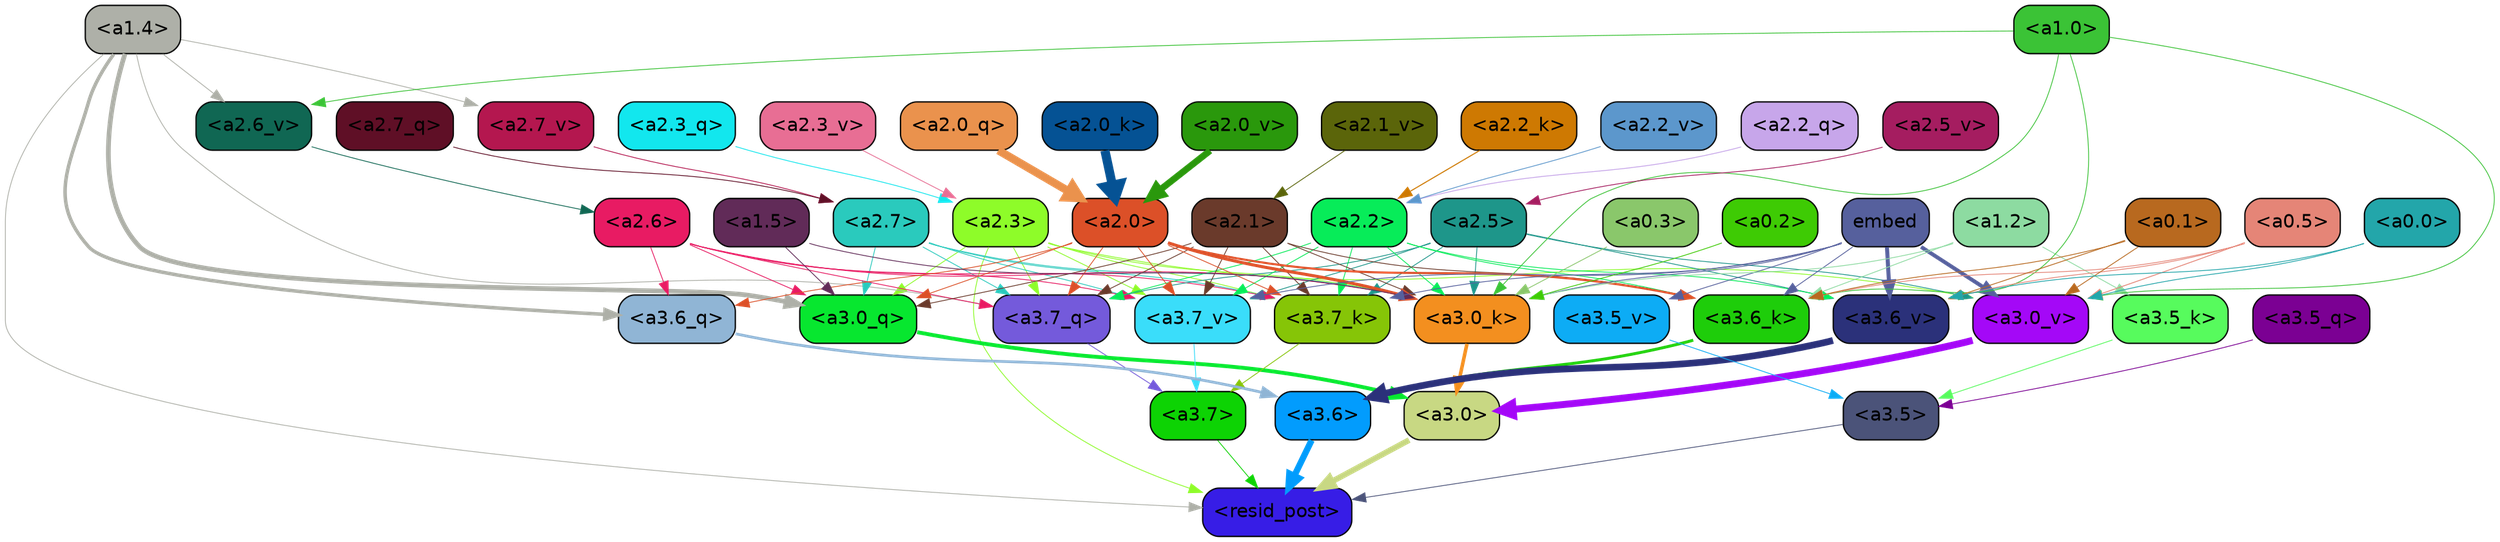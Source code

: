 strict digraph "" {
	graph [bgcolor=transparent,
		layout=dot,
		overlap=false,
		splines=true
	];
	"<a3.7>"	[color=black,
		fillcolor="#0dd304",
		fontname=Helvetica,
		shape=box,
		style="filled, rounded"];
	"<resid_post>"	[color=black,
		fillcolor="#371de6",
		fontname=Helvetica,
		shape=box,
		style="filled, rounded"];
	"<a3.7>" -> "<resid_post>"	[color="#0dd304",
		penwidth=0.6];
	"<a3.6>"	[color=black,
		fillcolor="#029cfd",
		fontname=Helvetica,
		shape=box,
		style="filled, rounded"];
	"<a3.6>" -> "<resid_post>"	[color="#029cfd",
		penwidth=4.6696330308914185];
	"<a3.5>"	[color=black,
		fillcolor="#4b5379",
		fontname=Helvetica,
		shape=box,
		style="filled, rounded"];
	"<a3.5>" -> "<resid_post>"	[color="#4b5379",
		penwidth=0.6];
	"<a3.0>"	[color=black,
		fillcolor="#c8d883",
		fontname=Helvetica,
		shape=box,
		style="filled, rounded"];
	"<a3.0>" -> "<resid_post>"	[color="#c8d883",
		penwidth=4.282557368278503];
	"<a2.3>"	[color=black,
		fillcolor="#8efc29",
		fontname=Helvetica,
		shape=box,
		style="filled, rounded"];
	"<a2.3>" -> "<resid_post>"	[color="#8efc29",
		penwidth=0.6];
	"<a3.7_q>"	[color=black,
		fillcolor="#745adb",
		fontname=Helvetica,
		shape=box,
		style="filled, rounded"];
	"<a2.3>" -> "<a3.7_q>"	[color="#8efc29",
		penwidth=0.6];
	"<a3.0_q>"	[color=black,
		fillcolor="#07e72f",
		fontname=Helvetica,
		shape=box,
		style="filled, rounded"];
	"<a2.3>" -> "<a3.0_q>"	[color="#8efc29",
		penwidth=0.6];
	"<a3.7_k>"	[color=black,
		fillcolor="#86c507",
		fontname=Helvetica,
		shape=box,
		style="filled, rounded"];
	"<a2.3>" -> "<a3.7_k>"	[color="#8efc29",
		penwidth=0.6];
	"<a3.0_k>"	[color=black,
		fillcolor="#f38f1f",
		fontname=Helvetica,
		shape=box,
		style="filled, rounded"];
	"<a2.3>" -> "<a3.0_k>"	[color="#8efc29",
		penwidth=0.6];
	"<a3.7_v>"	[color=black,
		fillcolor="#3addfa",
		fontname=Helvetica,
		shape=box,
		style="filled, rounded"];
	"<a2.3>" -> "<a3.7_v>"	[color="#8efc29",
		penwidth=0.6];
	"<a3.0_v>"	[color=black,
		fillcolor="#a408f7",
		fontname=Helvetica,
		shape=box,
		style="filled, rounded"];
	"<a2.3>" -> "<a3.0_v>"	[color="#8efc29",
		penwidth=0.6];
	"<a1.4>"	[color=black,
		fillcolor="#aeb0a8",
		fontname=Helvetica,
		shape=box,
		style="filled, rounded"];
	"<a1.4>" -> "<resid_post>"	[color="#aeb0a8",
		penwidth=0.6];
	"<a1.4>" -> "<a3.7_q>"	[color="#aeb0a8",
		penwidth=0.6];
	"<a3.6_q>"	[color=black,
		fillcolor="#90b5d5",
		fontname=Helvetica,
		shape=box,
		style="filled, rounded"];
	"<a1.4>" -> "<a3.6_q>"	[color="#aeb0a8",
		penwidth=2.6073555648326874];
	"<a1.4>" -> "<a3.0_q>"	[color="#aeb0a8",
		penwidth=3.4971605762839317];
	"<a2.7_v>"	[color=black,
		fillcolor="#b4174f",
		fontname=Helvetica,
		shape=box,
		style="filled, rounded"];
	"<a1.4>" -> "<a2.7_v>"	[color="#aeb0a8",
		penwidth=0.6];
	"<a2.6_v>"	[color=black,
		fillcolor="#106753",
		fontname=Helvetica,
		shape=box,
		style="filled, rounded"];
	"<a1.4>" -> "<a2.6_v>"	[color="#aeb0a8",
		penwidth=0.6];
	"<a3.7_q>" -> "<a3.7>"	[color="#745adb",
		penwidth=0.6];
	"<a3.6_q>" -> "<a3.6>"	[color="#90b5d5",
		penwidth=2.03758105635643];
	"<a3.5_q>"	[color=black,
		fillcolor="#7b0093",
		fontname=Helvetica,
		shape=box,
		style="filled, rounded"];
	"<a3.5_q>" -> "<a3.5>"	[color="#7b0093",
		penwidth=0.6];
	"<a3.0_q>" -> "<a3.0>"	[color="#07e72f",
		penwidth=2.8638100624084473];
	"<a3.7_k>" -> "<a3.7>"	[color="#86c507",
		penwidth=0.6];
	"<a3.6_k>"	[color=black,
		fillcolor="#1ecd0a",
		fontname=Helvetica,
		shape=box,
		style="filled, rounded"];
	"<a3.6_k>" -> "<a3.6>"	[color="#1ecd0a",
		penwidth=2.174198240041733];
	"<a3.5_k>"	[color=black,
		fillcolor="#57fb5d",
		fontname=Helvetica,
		shape=box,
		style="filled, rounded"];
	"<a3.5_k>" -> "<a3.5>"	[color="#57fb5d",
		penwidth=0.6];
	"<a3.0_k>" -> "<a3.0>"	[color="#f38f1f",
		penwidth=2.6274144649505615];
	"<a3.7_v>" -> "<a3.7>"	[color="#3addfa",
		penwidth=0.6];
	"<a3.6_v>"	[color=black,
		fillcolor="#2b317a",
		fontname=Helvetica,
		shape=box,
		style="filled, rounded"];
	"<a3.6_v>" -> "<a3.6>"	[color="#2b317a",
		penwidth=5.002329230308533];
	"<a3.5_v>"	[color=black,
		fillcolor="#0dacf5",
		fontname=Helvetica,
		shape=box,
		style="filled, rounded"];
	"<a3.5_v>" -> "<a3.5>"	[color="#0dacf5",
		penwidth=0.6];
	"<a3.0_v>" -> "<a3.0>"	[color="#a408f7",
		penwidth=5.188832879066467];
	"<a2.7>"	[color=black,
		fillcolor="#2acabd",
		fontname=Helvetica,
		shape=box,
		style="filled, rounded"];
	"<a2.7>" -> "<a3.7_q>"	[color="#2acabd",
		penwidth=0.6];
	"<a2.7>" -> "<a3.0_q>"	[color="#2acabd",
		penwidth=0.6];
	"<a2.7>" -> "<a3.7_k>"	[color="#2acabd",
		penwidth=0.6];
	"<a2.7>" -> "<a3.0_k>"	[color="#2acabd",
		penwidth=0.6];
	"<a2.7>" -> "<a3.7_v>"	[color="#2acabd",
		penwidth=0.6];
	"<a2.6>"	[color=black,
		fillcolor="#e81b63",
		fontname=Helvetica,
		shape=box,
		style="filled, rounded"];
	"<a2.6>" -> "<a3.7_q>"	[color="#e81b63",
		penwidth=0.6];
	"<a2.6>" -> "<a3.6_q>"	[color="#e81b63",
		penwidth=0.6];
	"<a2.6>" -> "<a3.0_q>"	[color="#e81b63",
		penwidth=0.6];
	"<a2.6>" -> "<a3.7_k>"	[color="#e81b63",
		penwidth=0.6];
	"<a2.6>" -> "<a3.0_k>"	[color="#e81b63",
		penwidth=0.6];
	"<a2.6>" -> "<a3.7_v>"	[color="#e81b63",
		penwidth=0.6];
	"<a2.5>"	[color=black,
		fillcolor="#1e968a",
		fontname=Helvetica,
		shape=box,
		style="filled, rounded"];
	"<a2.5>" -> "<a3.7_q>"	[color="#1e968a",
		penwidth=0.6];
	"<a2.5>" -> "<a3.7_k>"	[color="#1e968a",
		penwidth=0.6];
	"<a2.5>" -> "<a3.0_k>"	[color="#1e968a",
		penwidth=0.6];
	"<a2.5>" -> "<a3.7_v>"	[color="#1e968a",
		penwidth=0.6];
	"<a2.5>" -> "<a3.6_v>"	[color="#1e968a",
		penwidth=0.6];
	"<a2.5>" -> "<a3.0_v>"	[color="#1e968a",
		penwidth=0.6];
	"<a2.2>"	[color=black,
		fillcolor="#07ec59",
		fontname=Helvetica,
		shape=box,
		style="filled, rounded"];
	"<a2.2>" -> "<a3.7_q>"	[color="#07ec59",
		penwidth=0.6];
	"<a2.2>" -> "<a3.7_k>"	[color="#07ec59",
		penwidth=0.6];
	"<a2.2>" -> "<a3.6_k>"	[color="#07ec59",
		penwidth=0.6];
	"<a2.2>" -> "<a3.0_k>"	[color="#07ec59",
		penwidth=0.6];
	"<a2.2>" -> "<a3.7_v>"	[color="#07ec59",
		penwidth=0.6];
	"<a2.2>" -> "<a3.6_v>"	[color="#07ec59",
		penwidth=0.6];
	"<a2.1>"	[color=black,
		fillcolor="#6a3a2b",
		fontname=Helvetica,
		shape=box,
		style="filled, rounded"];
	"<a2.1>" -> "<a3.7_q>"	[color="#6a3a2b",
		penwidth=0.6];
	"<a2.1>" -> "<a3.0_q>"	[color="#6a3a2b",
		penwidth=0.6];
	"<a2.1>" -> "<a3.7_k>"	[color="#6a3a2b",
		penwidth=0.6];
	"<a2.1>" -> "<a3.6_k>"	[color="#6a3a2b",
		penwidth=0.6];
	"<a2.1>" -> "<a3.0_k>"	[color="#6a3a2b",
		penwidth=0.6];
	"<a2.1>" -> "<a3.7_v>"	[color="#6a3a2b",
		penwidth=0.6];
	"<a2.0>"	[color=black,
		fillcolor="#dc5028",
		fontname=Helvetica,
		shape=box,
		style="filled, rounded"];
	"<a2.0>" -> "<a3.7_q>"	[color="#dc5028",
		penwidth=0.6];
	"<a2.0>" -> "<a3.6_q>"	[color="#dc5028",
		penwidth=0.6];
	"<a2.0>" -> "<a3.0_q>"	[color="#dc5028",
		penwidth=0.6];
	"<a2.0>" -> "<a3.7_k>"	[color="#dc5028",
		penwidth=0.6];
	"<a2.0>" -> "<a3.6_k>"	[color="#dc5028",
		penwidth=1.5568191409111023];
	"<a2.0>" -> "<a3.0_k>"	[color="#dc5028",
		penwidth=2.270527422428131];
	"<a2.0>" -> "<a3.7_v>"	[color="#dc5028",
		penwidth=0.6];
	"<a1.5>"	[color=black,
		fillcolor="#612b58",
		fontname=Helvetica,
		shape=box,
		style="filled, rounded"];
	"<a1.5>" -> "<a3.0_q>"	[color="#612b58",
		penwidth=0.6];
	"<a1.5>" -> "<a3.0_k>"	[color="#612b58",
		penwidth=0.6];
	embed	[color=black,
		fillcolor="#56609d",
		fontname=Helvetica,
		shape=box,
		style="filled, rounded"];
	embed -> "<a3.7_k>"	[color="#56609d",
		penwidth=0.6];
	embed -> "<a3.6_k>"	[color="#56609d",
		penwidth=0.6];
	embed -> "<a3.0_k>"	[color="#56609d",
		penwidth=0.6];
	embed -> "<a3.7_v>"	[color="#56609d",
		penwidth=0.6];
	embed -> "<a3.6_v>"	[color="#56609d",
		penwidth=2.9588699340820312];
	embed -> "<a3.5_v>"	[color="#56609d",
		penwidth=0.6];
	embed -> "<a3.0_v>"	[color="#56609d",
		penwidth=2.8686431646347046];
	"<a1.2>"	[color=black,
		fillcolor="#8ddba1",
		fontname=Helvetica,
		shape=box,
		style="filled, rounded"];
	"<a1.2>" -> "<a3.6_k>"	[color="#8ddba1",
		penwidth=0.6];
	"<a1.2>" -> "<a3.5_k>"	[color="#8ddba1",
		penwidth=0.6];
	"<a1.2>" -> "<a3.0_k>"	[color="#8ddba1",
		penwidth=0.6];
	"<a1.0>"	[color=black,
		fillcolor="#3bc336",
		fontname=Helvetica,
		shape=box,
		style="filled, rounded"];
	"<a1.0>" -> "<a3.6_k>"	[color="#3bc336",
		penwidth=0.6];
	"<a1.0>" -> "<a3.0_k>"	[color="#3bc336",
		penwidth=0.6];
	"<a1.0>" -> "<a3.0_v>"	[color="#3bc336",
		penwidth=0.6];
	"<a1.0>" -> "<a2.6_v>"	[color="#3bc336",
		penwidth=0.6];
	"<a0.5>"	[color=black,
		fillcolor="#e58577",
		fontname=Helvetica,
		shape=box,
		style="filled, rounded"];
	"<a0.5>" -> "<a3.6_k>"	[color="#e58577",
		penwidth=0.6];
	"<a0.5>" -> "<a3.6_v>"	[color="#e58577",
		penwidth=0.6];
	"<a0.5>" -> "<a3.0_v>"	[color="#e58577",
		penwidth=0.6421224474906921];
	"<a0.1>"	[color=black,
		fillcolor="#b8691f",
		fontname=Helvetica,
		shape=box,
		style="filled, rounded"];
	"<a0.1>" -> "<a3.6_k>"	[color="#b8691f",
		penwidth=0.6];
	"<a0.1>" -> "<a3.6_v>"	[color="#b8691f",
		penwidth=0.6];
	"<a0.1>" -> "<a3.0_v>"	[color="#b8691f",
		penwidth=0.6];
	"<a0.3>"	[color=black,
		fillcolor="#8ac76b",
		fontname=Helvetica,
		shape=box,
		style="filled, rounded"];
	"<a0.3>" -> "<a3.0_k>"	[color="#8ac76b",
		penwidth=0.6];
	"<a0.2>"	[color=black,
		fillcolor="#3ecb04",
		fontname=Helvetica,
		shape=box,
		style="filled, rounded"];
	"<a0.2>" -> "<a3.0_k>"	[color="#3ecb04",
		penwidth=0.6];
	"<a0.0>"	[color=black,
		fillcolor="#23a6aa",
		fontname=Helvetica,
		shape=box,
		style="filled, rounded"];
	"<a0.0>" -> "<a3.6_v>"	[color="#23a6aa",
		penwidth=0.6];
	"<a0.0>" -> "<a3.0_v>"	[color="#23a6aa",
		penwidth=0.6];
	"<a2.7_q>"	[color=black,
		fillcolor="#5f0f26",
		fontname=Helvetica,
		shape=box,
		style="filled, rounded"];
	"<a2.7_q>" -> "<a2.7>"	[color="#5f0f26",
		penwidth=0.6];
	"<a2.3_q>"	[color=black,
		fillcolor="#12e7ee",
		fontname=Helvetica,
		shape=box,
		style="filled, rounded"];
	"<a2.3_q>" -> "<a2.3>"	[color="#12e7ee",
		penwidth=0.6];
	"<a2.2_q>"	[color=black,
		fillcolor="#c7a6ea",
		fontname=Helvetica,
		shape=box,
		style="filled, rounded"];
	"<a2.2_q>" -> "<a2.2>"	[color="#c7a6ea",
		penwidth=0.6340763568878174];
	"<a2.0_q>"	[color=black,
		fillcolor="#ea924d",
		fontname=Helvetica,
		shape=box,
		style="filled, rounded"];
	"<a2.0_q>" -> "<a2.0>"	[color="#ea924d",
		penwidth=6.0160088539123535];
	"<a2.2_k>"	[color=black,
		fillcolor="#ce7902",
		fontname=Helvetica,
		shape=box,
		style="filled, rounded"];
	"<a2.2_k>" -> "<a2.2>"	[color="#ce7902",
		penwidth=0.7764816284179688];
	"<a2.0_k>"	[color=black,
		fillcolor="#055294",
		fontname=Helvetica,
		shape=box,
		style="filled, rounded"];
	"<a2.0_k>" -> "<a2.0>"	[color="#055294",
		penwidth=6.773025274276733];
	"<a2.7_v>" -> "<a2.7>"	[color="#b4174f",
		penwidth=0.6];
	"<a2.6_v>" -> "<a2.6>"	[color="#106753",
		penwidth=0.6];
	"<a2.5_v>"	[color=black,
		fillcolor="#a51d60",
		fontname=Helvetica,
		shape=box,
		style="filled, rounded"];
	"<a2.5_v>" -> "<a2.5>"	[color="#a51d60",
		penwidth=0.6];
	"<a2.3_v>"	[color=black,
		fillcolor="#e86e94",
		fontname=Helvetica,
		shape=box,
		style="filled, rounded"];
	"<a2.3_v>" -> "<a2.3>"	[color="#e86e94",
		penwidth=0.6];
	"<a2.2_v>"	[color=black,
		fillcolor="#5c97cc",
		fontname=Helvetica,
		shape=box,
		style="filled, rounded"];
	"<a2.2_v>" -> "<a2.2>"	[color="#5c97cc",
		penwidth=0.6];
	"<a2.1_v>"	[color=black,
		fillcolor="#5b650a",
		fontname=Helvetica,
		shape=box,
		style="filled, rounded"];
	"<a2.1_v>" -> "<a2.1>"	[color="#5b650a",
		penwidth=0.6];
	"<a2.0_v>"	[color=black,
		fillcolor="#2a980c",
		fontname=Helvetica,
		shape=box,
		style="filled, rounded"];
	"<a2.0_v>" -> "<a2.0>"	[color="#2a980c",
		penwidth=4.906715989112854];
}
